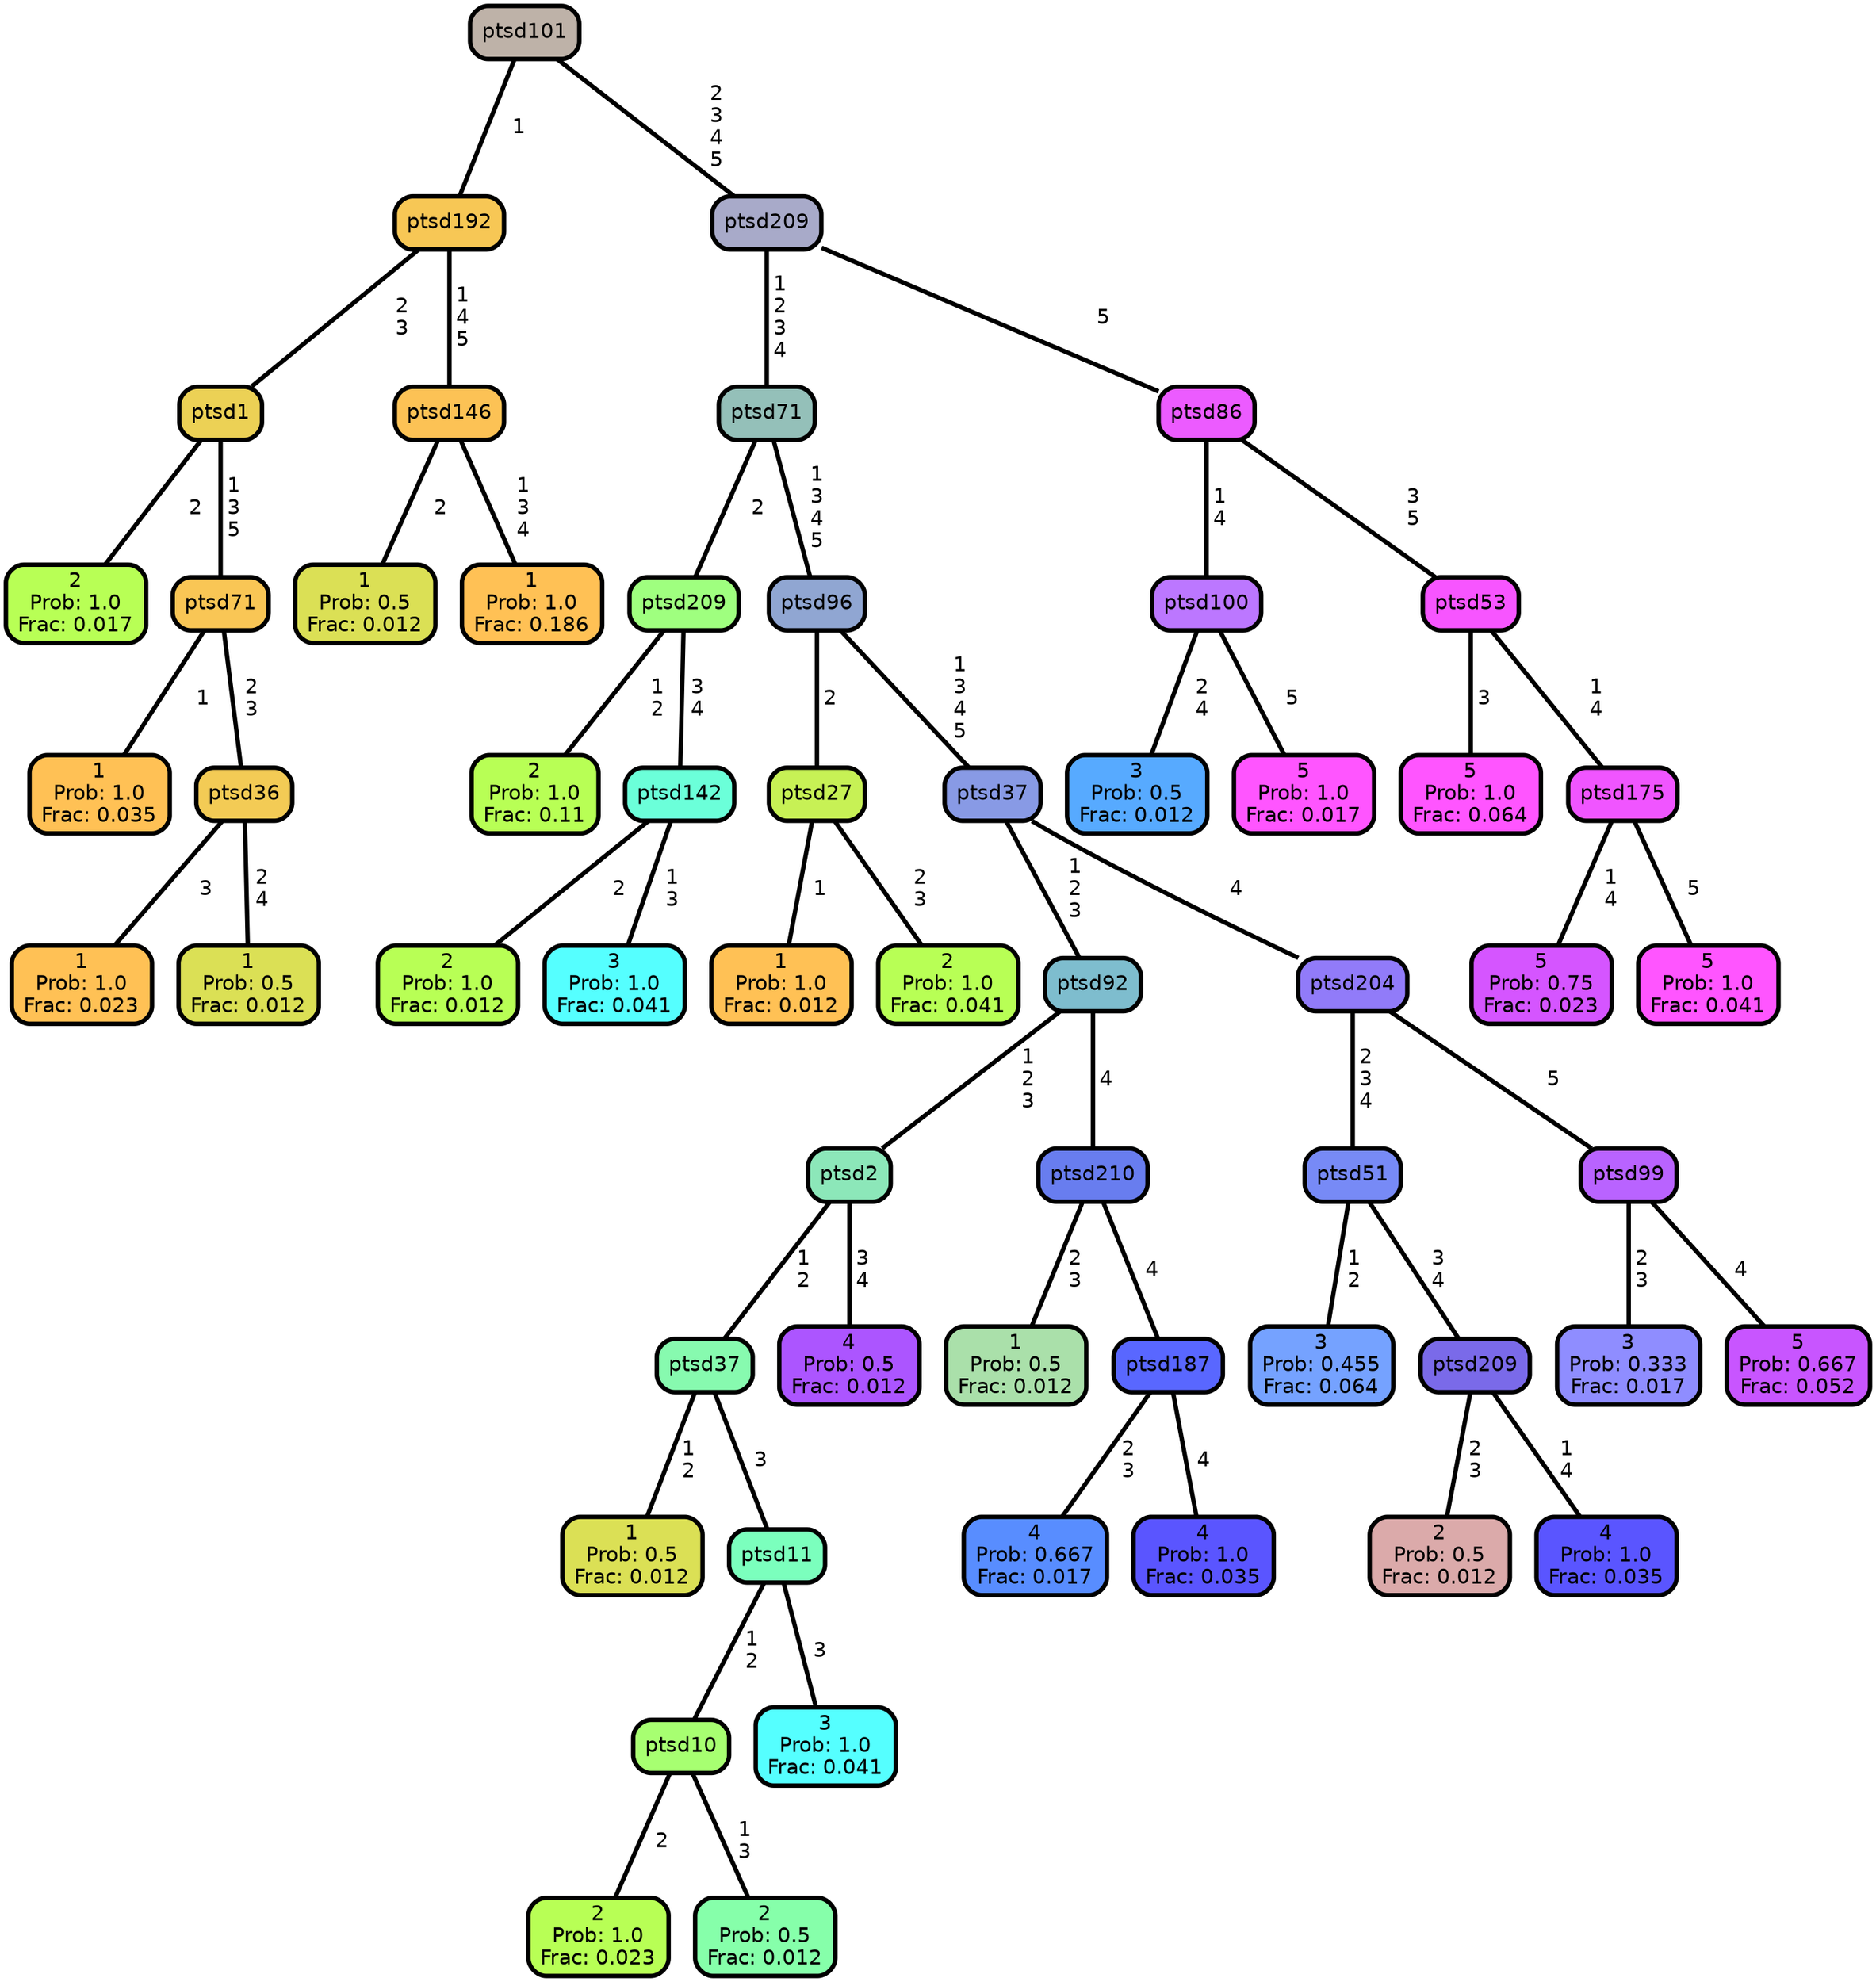 graph Tree {
node [shape=box, style="filled, rounded",color="black",penwidth="3",fontcolor="black",                 fontname=helvetica] ;
graph [ranksep="0 equally", splines=straight,                 bgcolor=transparent, dpi=200] ;
edge [fontname=helvetica, color=black] ;
0 [label="2
Prob: 1.0
Frac: 0.017", fillcolor="#b8ff55"] ;
1 [label="ptsd1", fillcolor="#ecd155"] ;
2 [label="1
Prob: 1.0
Frac: 0.035", fillcolor="#ffc155"] ;
3 [label="ptsd71", fillcolor="#f9c655"] ;
4 [label="1
Prob: 1.0
Frac: 0.023", fillcolor="#ffc155"] ;
5 [label="ptsd36", fillcolor="#f3cb55"] ;
6 [label="1
Prob: 0.5
Frac: 0.012", fillcolor="#dbe055"] ;
7 [label="ptsd192", fillcolor="#f7c755"] ;
8 [label="1
Prob: 0.5
Frac: 0.012", fillcolor="#dbe055"] ;
9 [label="ptsd146", fillcolor="#fcc255"] ;
10 [label="1
Prob: 1.0
Frac: 0.186", fillcolor="#ffc155"] ;
11 [label="ptsd101", fillcolor="#beb2a8"] ;
12 [label="2
Prob: 1.0
Frac: 0.11", fillcolor="#b8ff55"] ;
13 [label="ptsd209", fillcolor="#9fff7f"] ;
14 [label="2
Prob: 1.0
Frac: 0.012", fillcolor="#b8ff55"] ;
15 [label="ptsd142", fillcolor="#6bffd9"] ;
16 [label="3
Prob: 1.0
Frac: 0.041", fillcolor="#55ffff"] ;
17 [label="ptsd71", fillcolor="#94c0b9"] ;
18 [label="1
Prob: 1.0
Frac: 0.012", fillcolor="#ffc155"] ;
19 [label="ptsd27", fillcolor="#c7f155"] ;
20 [label="2
Prob: 1.0
Frac: 0.041", fillcolor="#b8ff55"] ;
21 [label="ptsd96", fillcolor="#90a6d2"] ;
22 [label="1
Prob: 0.5
Frac: 0.012", fillcolor="#dbe055"] ;
23 [label="ptsd37", fillcolor="#87faaf"] ;
24 [label="2
Prob: 1.0
Frac: 0.023", fillcolor="#b8ff55"] ;
25 [label="ptsd10", fillcolor="#a7ff71"] ;
26 [label="2
Prob: 0.5
Frac: 0.012", fillcolor="#86ffaa"] ;
27 [label="ptsd11", fillcolor="#7bffbd"] ;
28 [label="3
Prob: 1.0
Frac: 0.041", fillcolor="#55ffff"] ;
29 [label="ptsd2", fillcolor="#8ce7b9"] ;
30 [label="4
Prob: 0.5
Frac: 0.012", fillcolor="#ac55ff"] ;
31 [label="ptsd92", fillcolor="#7ebdce"] ;
32 [label="1
Prob: 0.5
Frac: 0.012", fillcolor="#aae0aa"] ;
33 [label="ptsd210", fillcolor="#687def"] ;
34 [label="4
Prob: 0.667
Frac: 0.017", fillcolor="#588dff"] ;
35 [label="ptsd187", fillcolor="#5967ff"] ;
36 [label="4
Prob: 1.0
Frac: 0.035", fillcolor="#5a55ff"] ;
37 [label="ptsd37", fillcolor="#889ae5"] ;
38 [label="3
Prob: 0.455
Frac: 0.064", fillcolor="#75a2ff"] ;
39 [label="ptsd51", fillcolor="#778af6"] ;
40 [label="2
Prob: 0.5
Frac: 0.012", fillcolor="#dbaaaa"] ;
41 [label="ptsd209", fillcolor="#7a6ae9"] ;
42 [label="4
Prob: 1.0
Frac: 0.035", fillcolor="#5a55ff"] ;
43 [label="ptsd204", fillcolor="#917bf9"] ;
44 [label="3
Prob: 0.333
Frac: 0.017", fillcolor="#8f8dff"] ;
45 [label="ptsd99", fillcolor="#b963ff"] ;
46 [label="5
Prob: 0.667
Frac: 0.052", fillcolor="#c855ff"] ;
47 [label="ptsd209", fillcolor="#a8aac9"] ;
48 [label="3
Prob: 0.5
Frac: 0.012", fillcolor="#57aaff"] ;
49 [label="ptsd100", fillcolor="#bc77ff"] ;
50 [label="5
Prob: 1.0
Frac: 0.017", fillcolor="#ff55ff"] ;
51 [label="ptsd86", fillcolor="#ec5bff"] ;
52 [label="5
Prob: 1.0
Frac: 0.064", fillcolor="#ff55ff"] ;
53 [label="ptsd53", fillcolor="#f755ff"] ;
54 [label="5
Prob: 0.75
Frac: 0.023", fillcolor="#d555ff"] ;
55 [label="ptsd175", fillcolor="#f055ff"] ;
56 [label="5
Prob: 1.0
Frac: 0.041", fillcolor="#ff55ff"] ;
1 -- 0 [label=" 2",penwidth=3] ;
1 -- 3 [label=" 1\n 3\n 5",penwidth=3] ;
3 -- 2 [label=" 1",penwidth=3] ;
3 -- 5 [label=" 2\n 3",penwidth=3] ;
5 -- 4 [label=" 3",penwidth=3] ;
5 -- 6 [label=" 2\n 4",penwidth=3] ;
7 -- 1 [label=" 2\n 3",penwidth=3] ;
7 -- 9 [label=" 1\n 4\n 5",penwidth=3] ;
9 -- 8 [label=" 2",penwidth=3] ;
9 -- 10 [label=" 1\n 3\n 4",penwidth=3] ;
11 -- 7 [label=" 1",penwidth=3] ;
11 -- 47 [label=" 2\n 3\n 4\n 5",penwidth=3] ;
13 -- 12 [label=" 1\n 2",penwidth=3] ;
13 -- 15 [label=" 3\n 4",penwidth=3] ;
15 -- 14 [label=" 2",penwidth=3] ;
15 -- 16 [label=" 1\n 3",penwidth=3] ;
17 -- 13 [label=" 2",penwidth=3] ;
17 -- 21 [label=" 1\n 3\n 4\n 5",penwidth=3] ;
19 -- 18 [label=" 1",penwidth=3] ;
19 -- 20 [label=" 2\n 3",penwidth=3] ;
21 -- 19 [label=" 2",penwidth=3] ;
21 -- 37 [label=" 1\n 3\n 4\n 5",penwidth=3] ;
23 -- 22 [label=" 1\n 2",penwidth=3] ;
23 -- 27 [label=" 3",penwidth=3] ;
25 -- 24 [label=" 2",penwidth=3] ;
25 -- 26 [label=" 1\n 3",penwidth=3] ;
27 -- 25 [label=" 1\n 2",penwidth=3] ;
27 -- 28 [label=" 3",penwidth=3] ;
29 -- 23 [label=" 1\n 2",penwidth=3] ;
29 -- 30 [label=" 3\n 4",penwidth=3] ;
31 -- 29 [label=" 1\n 2\n 3",penwidth=3] ;
31 -- 33 [label=" 4",penwidth=3] ;
33 -- 32 [label=" 2\n 3",penwidth=3] ;
33 -- 35 [label=" 4",penwidth=3] ;
35 -- 34 [label=" 2\n 3",penwidth=3] ;
35 -- 36 [label=" 4",penwidth=3] ;
37 -- 31 [label=" 1\n 2\n 3",penwidth=3] ;
37 -- 43 [label=" 4",penwidth=3] ;
39 -- 38 [label=" 1\n 2",penwidth=3] ;
39 -- 41 [label=" 3\n 4",penwidth=3] ;
41 -- 40 [label=" 2\n 3",penwidth=3] ;
41 -- 42 [label=" 1\n 4",penwidth=3] ;
43 -- 39 [label=" 2\n 3\n 4",penwidth=3] ;
43 -- 45 [label=" 5",penwidth=3] ;
45 -- 44 [label=" 2\n 3",penwidth=3] ;
45 -- 46 [label=" 4",penwidth=3] ;
47 -- 17 [label=" 1\n 2\n 3\n 4",penwidth=3] ;
47 -- 51 [label=" 5",penwidth=3] ;
49 -- 48 [label=" 2\n 4",penwidth=3] ;
49 -- 50 [label=" 5",penwidth=3] ;
51 -- 49 [label=" 1\n 4",penwidth=3] ;
51 -- 53 [label=" 3\n 5",penwidth=3] ;
53 -- 52 [label=" 3",penwidth=3] ;
53 -- 55 [label=" 1\n 4",penwidth=3] ;
55 -- 54 [label=" 1\n 4",penwidth=3] ;
55 -- 56 [label=" 5",penwidth=3] ;
{rank = same;}}